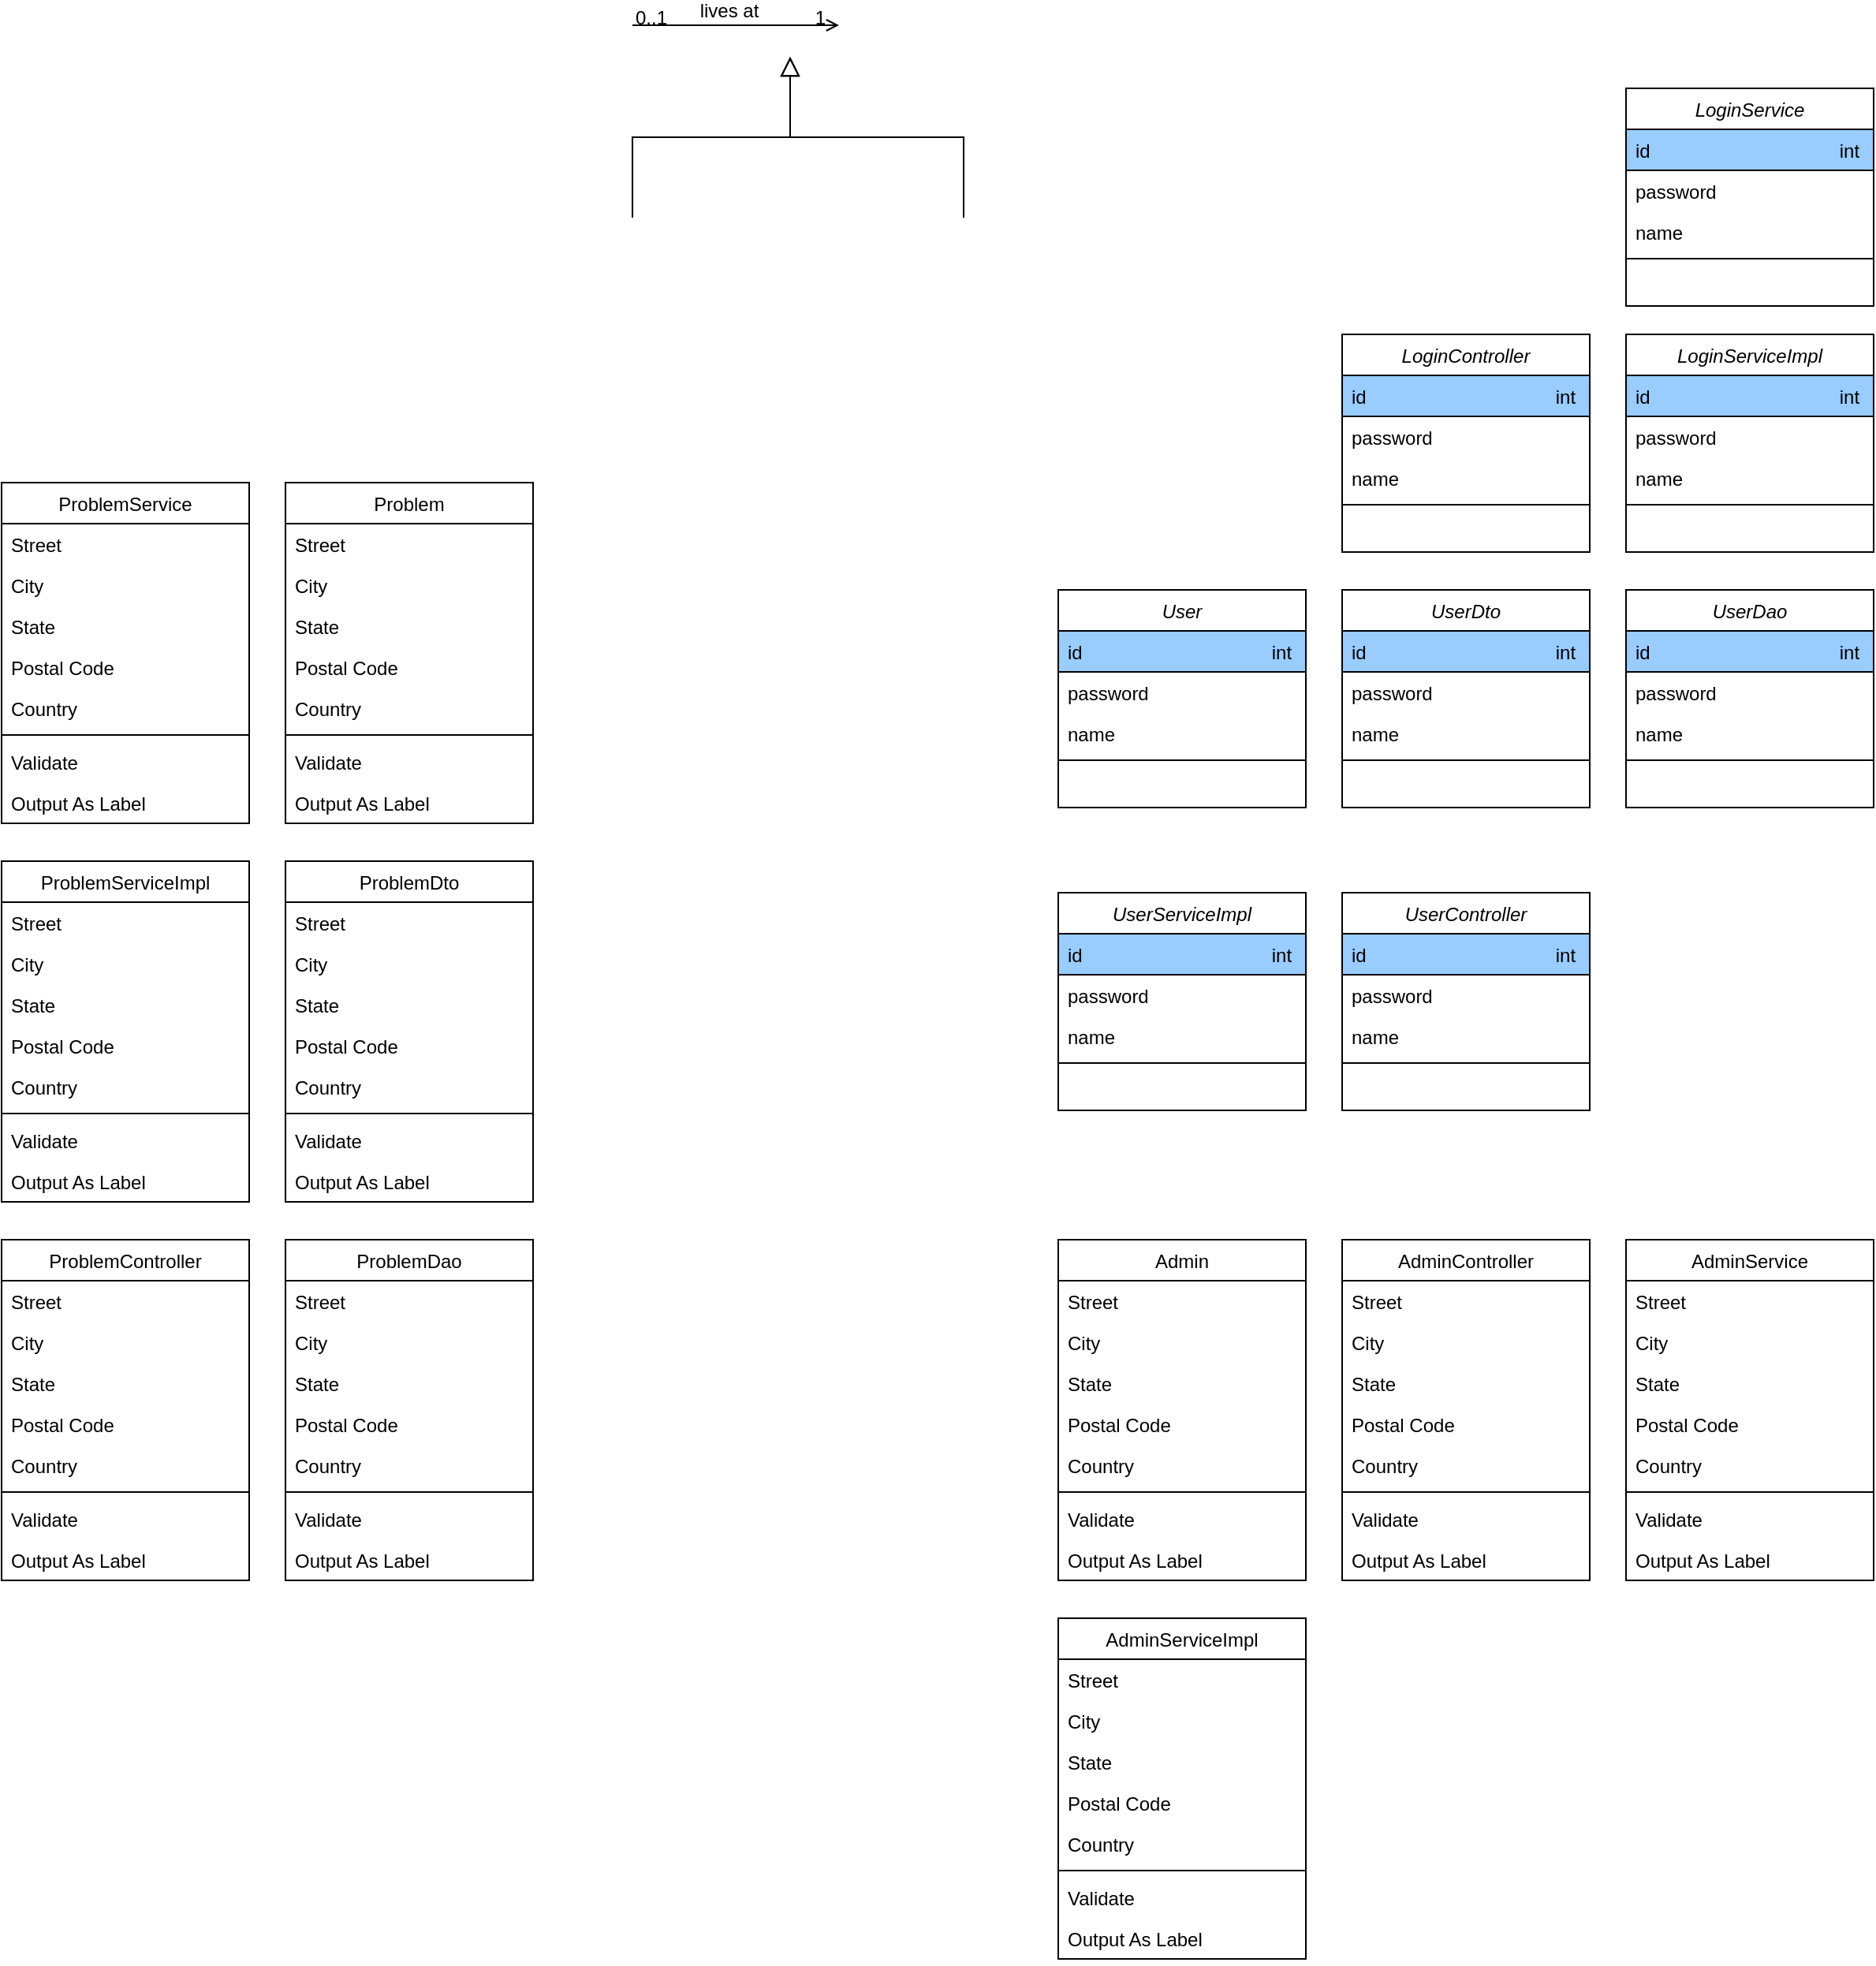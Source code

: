 <mxfile version="24.4.0" type="device">
  <diagram id="C5RBs43oDa-KdzZeNtuy" name="Page-1">
    <mxGraphModel dx="3218" dy="1114" grid="1" gridSize="10" guides="1" tooltips="1" connect="1" arrows="1" fold="1" page="1" pageScale="1" pageWidth="827" pageHeight="1169" math="0" shadow="0">
      <root>
        <mxCell id="WIyWlLk6GJQsqaUBKTNV-0" />
        <mxCell id="WIyWlLk6GJQsqaUBKTNV-1" parent="WIyWlLk6GJQsqaUBKTNV-0" />
        <mxCell id="C-fQPJXkF4i49Cx2T6fv-18" value="" style="endArrow=block;endSize=10;endFill=0;shadow=0;strokeWidth=1;rounded=0;curved=0;edgeStyle=elbowEdgeStyle;elbow=vertical;" edge="1" parent="WIyWlLk6GJQsqaUBKTNV-1">
          <mxGeometry width="160" relative="1" as="geometry">
            <mxPoint y="142" as="sourcePoint" />
            <mxPoint x="100" y="40" as="targetPoint" />
          </mxGeometry>
        </mxCell>
        <mxCell id="C-fQPJXkF4i49Cx2T6fv-22" value="" style="endArrow=block;endSize=10;endFill=0;shadow=0;strokeWidth=1;rounded=0;curved=0;edgeStyle=elbowEdgeStyle;elbow=vertical;" edge="1" parent="WIyWlLk6GJQsqaUBKTNV-1">
          <mxGeometry width="160" relative="1" as="geometry">
            <mxPoint x="210" y="142" as="sourcePoint" />
            <mxPoint x="100" y="40" as="targetPoint" />
          </mxGeometry>
        </mxCell>
        <mxCell id="C-fQPJXkF4i49Cx2T6fv-32" value="" style="endArrow=open;shadow=0;strokeWidth=1;rounded=0;curved=0;endFill=1;edgeStyle=elbowEdgeStyle;elbow=vertical;" edge="1" parent="WIyWlLk6GJQsqaUBKTNV-1">
          <mxGeometry x="0.5" y="41" relative="1" as="geometry">
            <mxPoint y="20" as="sourcePoint" />
            <mxPoint x="131" y="20" as="targetPoint" />
            <mxPoint x="-40" y="32" as="offset" />
          </mxGeometry>
        </mxCell>
        <mxCell id="C-fQPJXkF4i49Cx2T6fv-33" value="0..1" style="resizable=0;align=left;verticalAlign=bottom;labelBackgroundColor=none;fontSize=12;" connectable="0" vertex="1" parent="C-fQPJXkF4i49Cx2T6fv-32">
          <mxGeometry x="-1" relative="1" as="geometry">
            <mxPoint y="4" as="offset" />
          </mxGeometry>
        </mxCell>
        <mxCell id="C-fQPJXkF4i49Cx2T6fv-34" value="1" style="resizable=0;align=right;verticalAlign=bottom;labelBackgroundColor=none;fontSize=12;" connectable="0" vertex="1" parent="C-fQPJXkF4i49Cx2T6fv-32">
          <mxGeometry x="1" relative="1" as="geometry">
            <mxPoint x="-7" y="4" as="offset" />
          </mxGeometry>
        </mxCell>
        <mxCell id="C-fQPJXkF4i49Cx2T6fv-35" value="lives at" style="text;html=1;resizable=0;points=[];;align=center;verticalAlign=middle;labelBackgroundColor=none;rounded=0;shadow=0;strokeWidth=1;fontSize=12;" vertex="1" connectable="0" parent="C-fQPJXkF4i49Cx2T6fv-32">
          <mxGeometry x="0.5" y="49" relative="1" as="geometry">
            <mxPoint x="-38" y="40" as="offset" />
          </mxGeometry>
        </mxCell>
        <mxCell id="C-fQPJXkF4i49Cx2T6fv-44" value="User" style="swimlane;fontStyle=2;align=center;verticalAlign=top;childLayout=stackLayout;horizontal=1;startSize=26;horizontalStack=0;resizeParent=1;resizeLast=0;collapsible=1;marginBottom=0;rounded=0;shadow=0;strokeWidth=1;" vertex="1" parent="WIyWlLk6GJQsqaUBKTNV-1">
          <mxGeometry x="270" y="378" width="157" height="138" as="geometry">
            <mxRectangle x="230" y="140" width="160" height="26" as="alternateBounds" />
          </mxGeometry>
        </mxCell>
        <mxCell id="C-fQPJXkF4i49Cx2T6fv-45" value="id                                    int" style="text;align=left;verticalAlign=top;spacingLeft=4;spacingRight=4;overflow=hidden;rotatable=0;points=[[0,0.5],[1,0.5]];portConstraint=eastwest;strokeColor=#000000;fillColor=#99CCFF;" vertex="1" parent="C-fQPJXkF4i49Cx2T6fv-44">
          <mxGeometry y="26" width="157" height="26" as="geometry" />
        </mxCell>
        <mxCell id="C-fQPJXkF4i49Cx2T6fv-46" value="password&#xa;" style="text;align=left;verticalAlign=top;spacingLeft=4;spacingRight=4;overflow=hidden;rotatable=0;points=[[0,0.5],[1,0.5]];portConstraint=eastwest;rounded=0;shadow=0;html=0;" vertex="1" parent="C-fQPJXkF4i49Cx2T6fv-44">
          <mxGeometry y="52" width="157" height="26" as="geometry" />
        </mxCell>
        <mxCell id="C-fQPJXkF4i49Cx2T6fv-47" value="name" style="text;align=left;verticalAlign=top;spacingLeft=4;spacingRight=4;overflow=hidden;rotatable=0;points=[[0,0.5],[1,0.5]];portConstraint=eastwest;rounded=0;shadow=0;html=0;" vertex="1" parent="C-fQPJXkF4i49Cx2T6fv-44">
          <mxGeometry y="78" width="157" height="26" as="geometry" />
        </mxCell>
        <mxCell id="C-fQPJXkF4i49Cx2T6fv-48" value="" style="line;html=1;strokeWidth=1;align=left;verticalAlign=middle;spacingTop=-1;spacingLeft=3;spacingRight=3;rotatable=0;labelPosition=right;points=[];portConstraint=eastwest;" vertex="1" parent="C-fQPJXkF4i49Cx2T6fv-44">
          <mxGeometry y="104" width="157" height="8" as="geometry" />
        </mxCell>
        <mxCell id="C-fQPJXkF4i49Cx2T6fv-49" value="UserServiceImpl" style="swimlane;fontStyle=2;align=center;verticalAlign=top;childLayout=stackLayout;horizontal=1;startSize=26;horizontalStack=0;resizeParent=1;resizeLast=0;collapsible=1;marginBottom=0;rounded=0;shadow=0;strokeWidth=1;" vertex="1" parent="WIyWlLk6GJQsqaUBKTNV-1">
          <mxGeometry x="270" y="570" width="157" height="138" as="geometry">
            <mxRectangle x="230" y="140" width="160" height="26" as="alternateBounds" />
          </mxGeometry>
        </mxCell>
        <mxCell id="C-fQPJXkF4i49Cx2T6fv-50" value="id                                    int" style="text;align=left;verticalAlign=top;spacingLeft=4;spacingRight=4;overflow=hidden;rotatable=0;points=[[0,0.5],[1,0.5]];portConstraint=eastwest;strokeColor=#000000;fillColor=#99CCFF;" vertex="1" parent="C-fQPJXkF4i49Cx2T6fv-49">
          <mxGeometry y="26" width="157" height="26" as="geometry" />
        </mxCell>
        <mxCell id="C-fQPJXkF4i49Cx2T6fv-51" value="password&#xa;" style="text;align=left;verticalAlign=top;spacingLeft=4;spacingRight=4;overflow=hidden;rotatable=0;points=[[0,0.5],[1,0.5]];portConstraint=eastwest;rounded=0;shadow=0;html=0;" vertex="1" parent="C-fQPJXkF4i49Cx2T6fv-49">
          <mxGeometry y="52" width="157" height="26" as="geometry" />
        </mxCell>
        <mxCell id="C-fQPJXkF4i49Cx2T6fv-52" value="name" style="text;align=left;verticalAlign=top;spacingLeft=4;spacingRight=4;overflow=hidden;rotatable=0;points=[[0,0.5],[1,0.5]];portConstraint=eastwest;rounded=0;shadow=0;html=0;" vertex="1" parent="C-fQPJXkF4i49Cx2T6fv-49">
          <mxGeometry y="78" width="157" height="26" as="geometry" />
        </mxCell>
        <mxCell id="C-fQPJXkF4i49Cx2T6fv-53" value="" style="line;html=1;strokeWidth=1;align=left;verticalAlign=middle;spacingTop=-1;spacingLeft=3;spacingRight=3;rotatable=0;labelPosition=right;points=[];portConstraint=eastwest;" vertex="1" parent="C-fQPJXkF4i49Cx2T6fv-49">
          <mxGeometry y="104" width="157" height="8" as="geometry" />
        </mxCell>
        <mxCell id="C-fQPJXkF4i49Cx2T6fv-54" value="UserController" style="swimlane;fontStyle=2;align=center;verticalAlign=top;childLayout=stackLayout;horizontal=1;startSize=26;horizontalStack=0;resizeParent=1;resizeLast=0;collapsible=1;marginBottom=0;rounded=0;shadow=0;strokeWidth=1;" vertex="1" parent="WIyWlLk6GJQsqaUBKTNV-1">
          <mxGeometry x="450" y="570" width="157" height="138" as="geometry">
            <mxRectangle x="230" y="140" width="160" height="26" as="alternateBounds" />
          </mxGeometry>
        </mxCell>
        <mxCell id="C-fQPJXkF4i49Cx2T6fv-55" value="id                                    int" style="text;align=left;verticalAlign=top;spacingLeft=4;spacingRight=4;overflow=hidden;rotatable=0;points=[[0,0.5],[1,0.5]];portConstraint=eastwest;strokeColor=#000000;fillColor=#99CCFF;" vertex="1" parent="C-fQPJXkF4i49Cx2T6fv-54">
          <mxGeometry y="26" width="157" height="26" as="geometry" />
        </mxCell>
        <mxCell id="C-fQPJXkF4i49Cx2T6fv-56" value="password&#xa;" style="text;align=left;verticalAlign=top;spacingLeft=4;spacingRight=4;overflow=hidden;rotatable=0;points=[[0,0.5],[1,0.5]];portConstraint=eastwest;rounded=0;shadow=0;html=0;" vertex="1" parent="C-fQPJXkF4i49Cx2T6fv-54">
          <mxGeometry y="52" width="157" height="26" as="geometry" />
        </mxCell>
        <mxCell id="C-fQPJXkF4i49Cx2T6fv-57" value="name" style="text;align=left;verticalAlign=top;spacingLeft=4;spacingRight=4;overflow=hidden;rotatable=0;points=[[0,0.5],[1,0.5]];portConstraint=eastwest;rounded=0;shadow=0;html=0;" vertex="1" parent="C-fQPJXkF4i49Cx2T6fv-54">
          <mxGeometry y="78" width="157" height="26" as="geometry" />
        </mxCell>
        <mxCell id="C-fQPJXkF4i49Cx2T6fv-58" value="" style="line;html=1;strokeWidth=1;align=left;verticalAlign=middle;spacingTop=-1;spacingLeft=3;spacingRight=3;rotatable=0;labelPosition=right;points=[];portConstraint=eastwest;" vertex="1" parent="C-fQPJXkF4i49Cx2T6fv-54">
          <mxGeometry y="104" width="157" height="8" as="geometry" />
        </mxCell>
        <mxCell id="C-fQPJXkF4i49Cx2T6fv-59" value="UserDto" style="swimlane;fontStyle=2;align=center;verticalAlign=top;childLayout=stackLayout;horizontal=1;startSize=26;horizontalStack=0;resizeParent=1;resizeLast=0;collapsible=1;marginBottom=0;rounded=0;shadow=0;strokeWidth=1;" vertex="1" parent="WIyWlLk6GJQsqaUBKTNV-1">
          <mxGeometry x="450" y="378" width="157" height="138" as="geometry">
            <mxRectangle x="230" y="140" width="160" height="26" as="alternateBounds" />
          </mxGeometry>
        </mxCell>
        <mxCell id="C-fQPJXkF4i49Cx2T6fv-60" value="id                                    int" style="text;align=left;verticalAlign=top;spacingLeft=4;spacingRight=4;overflow=hidden;rotatable=0;points=[[0,0.5],[1,0.5]];portConstraint=eastwest;strokeColor=#000000;fillColor=#99CCFF;" vertex="1" parent="C-fQPJXkF4i49Cx2T6fv-59">
          <mxGeometry y="26" width="157" height="26" as="geometry" />
        </mxCell>
        <mxCell id="C-fQPJXkF4i49Cx2T6fv-61" value="password&#xa;" style="text;align=left;verticalAlign=top;spacingLeft=4;spacingRight=4;overflow=hidden;rotatable=0;points=[[0,0.5],[1,0.5]];portConstraint=eastwest;rounded=0;shadow=0;html=0;" vertex="1" parent="C-fQPJXkF4i49Cx2T6fv-59">
          <mxGeometry y="52" width="157" height="26" as="geometry" />
        </mxCell>
        <mxCell id="C-fQPJXkF4i49Cx2T6fv-62" value="name" style="text;align=left;verticalAlign=top;spacingLeft=4;spacingRight=4;overflow=hidden;rotatable=0;points=[[0,0.5],[1,0.5]];portConstraint=eastwest;rounded=0;shadow=0;html=0;" vertex="1" parent="C-fQPJXkF4i49Cx2T6fv-59">
          <mxGeometry y="78" width="157" height="26" as="geometry" />
        </mxCell>
        <mxCell id="C-fQPJXkF4i49Cx2T6fv-63" value="" style="line;html=1;strokeWidth=1;align=left;verticalAlign=middle;spacingTop=-1;spacingLeft=3;spacingRight=3;rotatable=0;labelPosition=right;points=[];portConstraint=eastwest;" vertex="1" parent="C-fQPJXkF4i49Cx2T6fv-59">
          <mxGeometry y="104" width="157" height="8" as="geometry" />
        </mxCell>
        <mxCell id="C-fQPJXkF4i49Cx2T6fv-64" value="UserDao" style="swimlane;fontStyle=2;align=center;verticalAlign=top;childLayout=stackLayout;horizontal=1;startSize=26;horizontalStack=0;resizeParent=1;resizeLast=0;collapsible=1;marginBottom=0;rounded=0;shadow=0;strokeWidth=1;" vertex="1" parent="WIyWlLk6GJQsqaUBKTNV-1">
          <mxGeometry x="630" y="378" width="157" height="138" as="geometry">
            <mxRectangle x="230" y="140" width="160" height="26" as="alternateBounds" />
          </mxGeometry>
        </mxCell>
        <mxCell id="C-fQPJXkF4i49Cx2T6fv-65" value="id                                    int" style="text;align=left;verticalAlign=top;spacingLeft=4;spacingRight=4;overflow=hidden;rotatable=0;points=[[0,0.5],[1,0.5]];portConstraint=eastwest;strokeColor=#000000;fillColor=#99CCFF;" vertex="1" parent="C-fQPJXkF4i49Cx2T6fv-64">
          <mxGeometry y="26" width="157" height="26" as="geometry" />
        </mxCell>
        <mxCell id="C-fQPJXkF4i49Cx2T6fv-66" value="password&#xa;" style="text;align=left;verticalAlign=top;spacingLeft=4;spacingRight=4;overflow=hidden;rotatable=0;points=[[0,0.5],[1,0.5]];portConstraint=eastwest;rounded=0;shadow=0;html=0;" vertex="1" parent="C-fQPJXkF4i49Cx2T6fv-64">
          <mxGeometry y="52" width="157" height="26" as="geometry" />
        </mxCell>
        <mxCell id="C-fQPJXkF4i49Cx2T6fv-67" value="name" style="text;align=left;verticalAlign=top;spacingLeft=4;spacingRight=4;overflow=hidden;rotatable=0;points=[[0,0.5],[1,0.5]];portConstraint=eastwest;rounded=0;shadow=0;html=0;" vertex="1" parent="C-fQPJXkF4i49Cx2T6fv-64">
          <mxGeometry y="78" width="157" height="26" as="geometry" />
        </mxCell>
        <mxCell id="C-fQPJXkF4i49Cx2T6fv-68" value="" style="line;html=1;strokeWidth=1;align=left;verticalAlign=middle;spacingTop=-1;spacingLeft=3;spacingRight=3;rotatable=0;labelPosition=right;points=[];portConstraint=eastwest;" vertex="1" parent="C-fQPJXkF4i49Cx2T6fv-64">
          <mxGeometry y="104" width="157" height="8" as="geometry" />
        </mxCell>
        <mxCell id="C-fQPJXkF4i49Cx2T6fv-69" value="LoginServiceImpl" style="swimlane;fontStyle=2;align=center;verticalAlign=top;childLayout=stackLayout;horizontal=1;startSize=26;horizontalStack=0;resizeParent=1;resizeLast=0;collapsible=1;marginBottom=0;rounded=0;shadow=0;strokeWidth=1;" vertex="1" parent="WIyWlLk6GJQsqaUBKTNV-1">
          <mxGeometry x="630" y="216" width="157" height="138" as="geometry">
            <mxRectangle x="230" y="140" width="160" height="26" as="alternateBounds" />
          </mxGeometry>
        </mxCell>
        <mxCell id="C-fQPJXkF4i49Cx2T6fv-70" value="id                                    int" style="text;align=left;verticalAlign=top;spacingLeft=4;spacingRight=4;overflow=hidden;rotatable=0;points=[[0,0.5],[1,0.5]];portConstraint=eastwest;strokeColor=#000000;fillColor=#99CCFF;" vertex="1" parent="C-fQPJXkF4i49Cx2T6fv-69">
          <mxGeometry y="26" width="157" height="26" as="geometry" />
        </mxCell>
        <mxCell id="C-fQPJXkF4i49Cx2T6fv-71" value="password&#xa;" style="text;align=left;verticalAlign=top;spacingLeft=4;spacingRight=4;overflow=hidden;rotatable=0;points=[[0,0.5],[1,0.5]];portConstraint=eastwest;rounded=0;shadow=0;html=0;" vertex="1" parent="C-fQPJXkF4i49Cx2T6fv-69">
          <mxGeometry y="52" width="157" height="26" as="geometry" />
        </mxCell>
        <mxCell id="C-fQPJXkF4i49Cx2T6fv-72" value="name" style="text;align=left;verticalAlign=top;spacingLeft=4;spacingRight=4;overflow=hidden;rotatable=0;points=[[0,0.5],[1,0.5]];portConstraint=eastwest;rounded=0;shadow=0;html=0;" vertex="1" parent="C-fQPJXkF4i49Cx2T6fv-69">
          <mxGeometry y="78" width="157" height="26" as="geometry" />
        </mxCell>
        <mxCell id="C-fQPJXkF4i49Cx2T6fv-73" value="" style="line;html=1;strokeWidth=1;align=left;verticalAlign=middle;spacingTop=-1;spacingLeft=3;spacingRight=3;rotatable=0;labelPosition=right;points=[];portConstraint=eastwest;" vertex="1" parent="C-fQPJXkF4i49Cx2T6fv-69">
          <mxGeometry y="104" width="157" height="8" as="geometry" />
        </mxCell>
        <mxCell id="C-fQPJXkF4i49Cx2T6fv-74" value="LoginService" style="swimlane;fontStyle=2;align=center;verticalAlign=top;childLayout=stackLayout;horizontal=1;startSize=26;horizontalStack=0;resizeParent=1;resizeLast=0;collapsible=1;marginBottom=0;rounded=0;shadow=0;strokeWidth=1;" vertex="1" parent="WIyWlLk6GJQsqaUBKTNV-1">
          <mxGeometry x="630" y="60" width="157" height="138" as="geometry">
            <mxRectangle x="230" y="140" width="160" height="26" as="alternateBounds" />
          </mxGeometry>
        </mxCell>
        <mxCell id="C-fQPJXkF4i49Cx2T6fv-75" value="id                                    int" style="text;align=left;verticalAlign=top;spacingLeft=4;spacingRight=4;overflow=hidden;rotatable=0;points=[[0,0.5],[1,0.5]];portConstraint=eastwest;strokeColor=#000000;fillColor=#99CCFF;" vertex="1" parent="C-fQPJXkF4i49Cx2T6fv-74">
          <mxGeometry y="26" width="157" height="26" as="geometry" />
        </mxCell>
        <mxCell id="C-fQPJXkF4i49Cx2T6fv-76" value="password&#xa;" style="text;align=left;verticalAlign=top;spacingLeft=4;spacingRight=4;overflow=hidden;rotatable=0;points=[[0,0.5],[1,0.5]];portConstraint=eastwest;rounded=0;shadow=0;html=0;" vertex="1" parent="C-fQPJXkF4i49Cx2T6fv-74">
          <mxGeometry y="52" width="157" height="26" as="geometry" />
        </mxCell>
        <mxCell id="C-fQPJXkF4i49Cx2T6fv-77" value="name" style="text;align=left;verticalAlign=top;spacingLeft=4;spacingRight=4;overflow=hidden;rotatable=0;points=[[0,0.5],[1,0.5]];portConstraint=eastwest;rounded=0;shadow=0;html=0;" vertex="1" parent="C-fQPJXkF4i49Cx2T6fv-74">
          <mxGeometry y="78" width="157" height="26" as="geometry" />
        </mxCell>
        <mxCell id="C-fQPJXkF4i49Cx2T6fv-78" value="" style="line;html=1;strokeWidth=1;align=left;verticalAlign=middle;spacingTop=-1;spacingLeft=3;spacingRight=3;rotatable=0;labelPosition=right;points=[];portConstraint=eastwest;" vertex="1" parent="C-fQPJXkF4i49Cx2T6fv-74">
          <mxGeometry y="104" width="157" height="8" as="geometry" />
        </mxCell>
        <mxCell id="C-fQPJXkF4i49Cx2T6fv-79" value="LoginController" style="swimlane;fontStyle=2;align=center;verticalAlign=top;childLayout=stackLayout;horizontal=1;startSize=26;horizontalStack=0;resizeParent=1;resizeLast=0;collapsible=1;marginBottom=0;rounded=0;shadow=0;strokeWidth=1;" vertex="1" parent="WIyWlLk6GJQsqaUBKTNV-1">
          <mxGeometry x="450" y="216" width="157" height="138" as="geometry">
            <mxRectangle x="230" y="140" width="160" height="26" as="alternateBounds" />
          </mxGeometry>
        </mxCell>
        <mxCell id="C-fQPJXkF4i49Cx2T6fv-80" value="id                                    int" style="text;align=left;verticalAlign=top;spacingLeft=4;spacingRight=4;overflow=hidden;rotatable=0;points=[[0,0.5],[1,0.5]];portConstraint=eastwest;strokeColor=#000000;fillColor=#99CCFF;" vertex="1" parent="C-fQPJXkF4i49Cx2T6fv-79">
          <mxGeometry y="26" width="157" height="26" as="geometry" />
        </mxCell>
        <mxCell id="C-fQPJXkF4i49Cx2T6fv-81" value="password&#xa;" style="text;align=left;verticalAlign=top;spacingLeft=4;spacingRight=4;overflow=hidden;rotatable=0;points=[[0,0.5],[1,0.5]];portConstraint=eastwest;rounded=0;shadow=0;html=0;" vertex="1" parent="C-fQPJXkF4i49Cx2T6fv-79">
          <mxGeometry y="52" width="157" height="26" as="geometry" />
        </mxCell>
        <mxCell id="C-fQPJXkF4i49Cx2T6fv-82" value="name" style="text;align=left;verticalAlign=top;spacingLeft=4;spacingRight=4;overflow=hidden;rotatable=0;points=[[0,0.5],[1,0.5]];portConstraint=eastwest;rounded=0;shadow=0;html=0;" vertex="1" parent="C-fQPJXkF4i49Cx2T6fv-79">
          <mxGeometry y="78" width="157" height="26" as="geometry" />
        </mxCell>
        <mxCell id="C-fQPJXkF4i49Cx2T6fv-83" value="" style="line;html=1;strokeWidth=1;align=left;verticalAlign=middle;spacingTop=-1;spacingLeft=3;spacingRight=3;rotatable=0;labelPosition=right;points=[];portConstraint=eastwest;" vertex="1" parent="C-fQPJXkF4i49Cx2T6fv-79">
          <mxGeometry y="104" width="157" height="8" as="geometry" />
        </mxCell>
        <mxCell id="C-fQPJXkF4i49Cx2T6fv-84" value="Problem" style="swimlane;fontStyle=0;align=center;verticalAlign=top;childLayout=stackLayout;horizontal=1;startSize=26;horizontalStack=0;resizeParent=1;resizeLast=0;collapsible=1;marginBottom=0;rounded=0;shadow=0;strokeWidth=1;" vertex="1" parent="WIyWlLk6GJQsqaUBKTNV-1">
          <mxGeometry x="-220" y="310" width="157" height="216" as="geometry">
            <mxRectangle x="550" y="140" width="160" height="26" as="alternateBounds" />
          </mxGeometry>
        </mxCell>
        <mxCell id="C-fQPJXkF4i49Cx2T6fv-85" value="Street" style="text;align=left;verticalAlign=top;spacingLeft=4;spacingRight=4;overflow=hidden;rotatable=0;points=[[0,0.5],[1,0.5]];portConstraint=eastwest;" vertex="1" parent="C-fQPJXkF4i49Cx2T6fv-84">
          <mxGeometry y="26" width="157" height="26" as="geometry" />
        </mxCell>
        <mxCell id="C-fQPJXkF4i49Cx2T6fv-86" value="City" style="text;align=left;verticalAlign=top;spacingLeft=4;spacingRight=4;overflow=hidden;rotatable=0;points=[[0,0.5],[1,0.5]];portConstraint=eastwest;rounded=0;shadow=0;html=0;" vertex="1" parent="C-fQPJXkF4i49Cx2T6fv-84">
          <mxGeometry y="52" width="157" height="26" as="geometry" />
        </mxCell>
        <mxCell id="C-fQPJXkF4i49Cx2T6fv-87" value="State" style="text;align=left;verticalAlign=top;spacingLeft=4;spacingRight=4;overflow=hidden;rotatable=0;points=[[0,0.5],[1,0.5]];portConstraint=eastwest;rounded=0;shadow=0;html=0;" vertex="1" parent="C-fQPJXkF4i49Cx2T6fv-84">
          <mxGeometry y="78" width="157" height="26" as="geometry" />
        </mxCell>
        <mxCell id="C-fQPJXkF4i49Cx2T6fv-88" value="Postal Code" style="text;align=left;verticalAlign=top;spacingLeft=4;spacingRight=4;overflow=hidden;rotatable=0;points=[[0,0.5],[1,0.5]];portConstraint=eastwest;rounded=0;shadow=0;html=0;" vertex="1" parent="C-fQPJXkF4i49Cx2T6fv-84">
          <mxGeometry y="104" width="157" height="26" as="geometry" />
        </mxCell>
        <mxCell id="C-fQPJXkF4i49Cx2T6fv-89" value="Country" style="text;align=left;verticalAlign=top;spacingLeft=4;spacingRight=4;overflow=hidden;rotatable=0;points=[[0,0.5],[1,0.5]];portConstraint=eastwest;rounded=0;shadow=0;html=0;" vertex="1" parent="C-fQPJXkF4i49Cx2T6fv-84">
          <mxGeometry y="130" width="157" height="26" as="geometry" />
        </mxCell>
        <mxCell id="C-fQPJXkF4i49Cx2T6fv-90" value="" style="line;html=1;strokeWidth=1;align=left;verticalAlign=middle;spacingTop=-1;spacingLeft=3;spacingRight=3;rotatable=0;labelPosition=right;points=[];portConstraint=eastwest;" vertex="1" parent="C-fQPJXkF4i49Cx2T6fv-84">
          <mxGeometry y="156" width="157" height="8" as="geometry" />
        </mxCell>
        <mxCell id="C-fQPJXkF4i49Cx2T6fv-91" value="Validate" style="text;align=left;verticalAlign=top;spacingLeft=4;spacingRight=4;overflow=hidden;rotatable=0;points=[[0,0.5],[1,0.5]];portConstraint=eastwest;" vertex="1" parent="C-fQPJXkF4i49Cx2T6fv-84">
          <mxGeometry y="164" width="157" height="26" as="geometry" />
        </mxCell>
        <mxCell id="C-fQPJXkF4i49Cx2T6fv-92" value="Output As Label" style="text;align=left;verticalAlign=top;spacingLeft=4;spacingRight=4;overflow=hidden;rotatable=0;points=[[0,0.5],[1,0.5]];portConstraint=eastwest;" vertex="1" parent="C-fQPJXkF4i49Cx2T6fv-84">
          <mxGeometry y="190" width="157" height="26" as="geometry" />
        </mxCell>
        <mxCell id="C-fQPJXkF4i49Cx2T6fv-93" value="ProblemDto" style="swimlane;fontStyle=0;align=center;verticalAlign=top;childLayout=stackLayout;horizontal=1;startSize=26;horizontalStack=0;resizeParent=1;resizeLast=0;collapsible=1;marginBottom=0;rounded=0;shadow=0;strokeWidth=1;" vertex="1" parent="WIyWlLk6GJQsqaUBKTNV-1">
          <mxGeometry x="-220" y="550" width="157" height="216" as="geometry">
            <mxRectangle x="550" y="140" width="160" height="26" as="alternateBounds" />
          </mxGeometry>
        </mxCell>
        <mxCell id="C-fQPJXkF4i49Cx2T6fv-94" value="Street" style="text;align=left;verticalAlign=top;spacingLeft=4;spacingRight=4;overflow=hidden;rotatable=0;points=[[0,0.5],[1,0.5]];portConstraint=eastwest;" vertex="1" parent="C-fQPJXkF4i49Cx2T6fv-93">
          <mxGeometry y="26" width="157" height="26" as="geometry" />
        </mxCell>
        <mxCell id="C-fQPJXkF4i49Cx2T6fv-95" value="City" style="text;align=left;verticalAlign=top;spacingLeft=4;spacingRight=4;overflow=hidden;rotatable=0;points=[[0,0.5],[1,0.5]];portConstraint=eastwest;rounded=0;shadow=0;html=0;" vertex="1" parent="C-fQPJXkF4i49Cx2T6fv-93">
          <mxGeometry y="52" width="157" height="26" as="geometry" />
        </mxCell>
        <mxCell id="C-fQPJXkF4i49Cx2T6fv-96" value="State" style="text;align=left;verticalAlign=top;spacingLeft=4;spacingRight=4;overflow=hidden;rotatable=0;points=[[0,0.5],[1,0.5]];portConstraint=eastwest;rounded=0;shadow=0;html=0;" vertex="1" parent="C-fQPJXkF4i49Cx2T6fv-93">
          <mxGeometry y="78" width="157" height="26" as="geometry" />
        </mxCell>
        <mxCell id="C-fQPJXkF4i49Cx2T6fv-97" value="Postal Code" style="text;align=left;verticalAlign=top;spacingLeft=4;spacingRight=4;overflow=hidden;rotatable=0;points=[[0,0.5],[1,0.5]];portConstraint=eastwest;rounded=0;shadow=0;html=0;" vertex="1" parent="C-fQPJXkF4i49Cx2T6fv-93">
          <mxGeometry y="104" width="157" height="26" as="geometry" />
        </mxCell>
        <mxCell id="C-fQPJXkF4i49Cx2T6fv-98" value="Country" style="text;align=left;verticalAlign=top;spacingLeft=4;spacingRight=4;overflow=hidden;rotatable=0;points=[[0,0.5],[1,0.5]];portConstraint=eastwest;rounded=0;shadow=0;html=0;" vertex="1" parent="C-fQPJXkF4i49Cx2T6fv-93">
          <mxGeometry y="130" width="157" height="26" as="geometry" />
        </mxCell>
        <mxCell id="C-fQPJXkF4i49Cx2T6fv-99" value="" style="line;html=1;strokeWidth=1;align=left;verticalAlign=middle;spacingTop=-1;spacingLeft=3;spacingRight=3;rotatable=0;labelPosition=right;points=[];portConstraint=eastwest;" vertex="1" parent="C-fQPJXkF4i49Cx2T6fv-93">
          <mxGeometry y="156" width="157" height="8" as="geometry" />
        </mxCell>
        <mxCell id="C-fQPJXkF4i49Cx2T6fv-100" value="Validate" style="text;align=left;verticalAlign=top;spacingLeft=4;spacingRight=4;overflow=hidden;rotatable=0;points=[[0,0.5],[1,0.5]];portConstraint=eastwest;" vertex="1" parent="C-fQPJXkF4i49Cx2T6fv-93">
          <mxGeometry y="164" width="157" height="26" as="geometry" />
        </mxCell>
        <mxCell id="C-fQPJXkF4i49Cx2T6fv-101" value="Output As Label" style="text;align=left;verticalAlign=top;spacingLeft=4;spacingRight=4;overflow=hidden;rotatable=0;points=[[0,0.5],[1,0.5]];portConstraint=eastwest;" vertex="1" parent="C-fQPJXkF4i49Cx2T6fv-93">
          <mxGeometry y="190" width="157" height="26" as="geometry" />
        </mxCell>
        <mxCell id="C-fQPJXkF4i49Cx2T6fv-102" value="ProblemDao" style="swimlane;fontStyle=0;align=center;verticalAlign=top;childLayout=stackLayout;horizontal=1;startSize=26;horizontalStack=0;resizeParent=1;resizeLast=0;collapsible=1;marginBottom=0;rounded=0;shadow=0;strokeWidth=1;" vertex="1" parent="WIyWlLk6GJQsqaUBKTNV-1">
          <mxGeometry x="-220" y="790" width="157" height="216" as="geometry">
            <mxRectangle x="550" y="140" width="160" height="26" as="alternateBounds" />
          </mxGeometry>
        </mxCell>
        <mxCell id="C-fQPJXkF4i49Cx2T6fv-103" value="Street" style="text;align=left;verticalAlign=top;spacingLeft=4;spacingRight=4;overflow=hidden;rotatable=0;points=[[0,0.5],[1,0.5]];portConstraint=eastwest;" vertex="1" parent="C-fQPJXkF4i49Cx2T6fv-102">
          <mxGeometry y="26" width="157" height="26" as="geometry" />
        </mxCell>
        <mxCell id="C-fQPJXkF4i49Cx2T6fv-104" value="City" style="text;align=left;verticalAlign=top;spacingLeft=4;spacingRight=4;overflow=hidden;rotatable=0;points=[[0,0.5],[1,0.5]];portConstraint=eastwest;rounded=0;shadow=0;html=0;" vertex="1" parent="C-fQPJXkF4i49Cx2T6fv-102">
          <mxGeometry y="52" width="157" height="26" as="geometry" />
        </mxCell>
        <mxCell id="C-fQPJXkF4i49Cx2T6fv-105" value="State" style="text;align=left;verticalAlign=top;spacingLeft=4;spacingRight=4;overflow=hidden;rotatable=0;points=[[0,0.5],[1,0.5]];portConstraint=eastwest;rounded=0;shadow=0;html=0;" vertex="1" parent="C-fQPJXkF4i49Cx2T6fv-102">
          <mxGeometry y="78" width="157" height="26" as="geometry" />
        </mxCell>
        <mxCell id="C-fQPJXkF4i49Cx2T6fv-106" value="Postal Code" style="text;align=left;verticalAlign=top;spacingLeft=4;spacingRight=4;overflow=hidden;rotatable=0;points=[[0,0.5],[1,0.5]];portConstraint=eastwest;rounded=0;shadow=0;html=0;" vertex="1" parent="C-fQPJXkF4i49Cx2T6fv-102">
          <mxGeometry y="104" width="157" height="26" as="geometry" />
        </mxCell>
        <mxCell id="C-fQPJXkF4i49Cx2T6fv-107" value="Country" style="text;align=left;verticalAlign=top;spacingLeft=4;spacingRight=4;overflow=hidden;rotatable=0;points=[[0,0.5],[1,0.5]];portConstraint=eastwest;rounded=0;shadow=0;html=0;" vertex="1" parent="C-fQPJXkF4i49Cx2T6fv-102">
          <mxGeometry y="130" width="157" height="26" as="geometry" />
        </mxCell>
        <mxCell id="C-fQPJXkF4i49Cx2T6fv-108" value="" style="line;html=1;strokeWidth=1;align=left;verticalAlign=middle;spacingTop=-1;spacingLeft=3;spacingRight=3;rotatable=0;labelPosition=right;points=[];portConstraint=eastwest;" vertex="1" parent="C-fQPJXkF4i49Cx2T6fv-102">
          <mxGeometry y="156" width="157" height="8" as="geometry" />
        </mxCell>
        <mxCell id="C-fQPJXkF4i49Cx2T6fv-109" value="Validate" style="text;align=left;verticalAlign=top;spacingLeft=4;spacingRight=4;overflow=hidden;rotatable=0;points=[[0,0.5],[1,0.5]];portConstraint=eastwest;" vertex="1" parent="C-fQPJXkF4i49Cx2T6fv-102">
          <mxGeometry y="164" width="157" height="26" as="geometry" />
        </mxCell>
        <mxCell id="C-fQPJXkF4i49Cx2T6fv-110" value="Output As Label" style="text;align=left;verticalAlign=top;spacingLeft=4;spacingRight=4;overflow=hidden;rotatable=0;points=[[0,0.5],[1,0.5]];portConstraint=eastwest;" vertex="1" parent="C-fQPJXkF4i49Cx2T6fv-102">
          <mxGeometry y="190" width="157" height="26" as="geometry" />
        </mxCell>
        <mxCell id="C-fQPJXkF4i49Cx2T6fv-111" value="Admin" style="swimlane;fontStyle=0;align=center;verticalAlign=top;childLayout=stackLayout;horizontal=1;startSize=26;horizontalStack=0;resizeParent=1;resizeLast=0;collapsible=1;marginBottom=0;rounded=0;shadow=0;strokeWidth=1;" vertex="1" parent="WIyWlLk6GJQsqaUBKTNV-1">
          <mxGeometry x="270" y="790" width="157" height="216" as="geometry">
            <mxRectangle x="550" y="140" width="160" height="26" as="alternateBounds" />
          </mxGeometry>
        </mxCell>
        <mxCell id="C-fQPJXkF4i49Cx2T6fv-112" value="Street" style="text;align=left;verticalAlign=top;spacingLeft=4;spacingRight=4;overflow=hidden;rotatable=0;points=[[0,0.5],[1,0.5]];portConstraint=eastwest;" vertex="1" parent="C-fQPJXkF4i49Cx2T6fv-111">
          <mxGeometry y="26" width="157" height="26" as="geometry" />
        </mxCell>
        <mxCell id="C-fQPJXkF4i49Cx2T6fv-113" value="City" style="text;align=left;verticalAlign=top;spacingLeft=4;spacingRight=4;overflow=hidden;rotatable=0;points=[[0,0.5],[1,0.5]];portConstraint=eastwest;rounded=0;shadow=0;html=0;" vertex="1" parent="C-fQPJXkF4i49Cx2T6fv-111">
          <mxGeometry y="52" width="157" height="26" as="geometry" />
        </mxCell>
        <mxCell id="C-fQPJXkF4i49Cx2T6fv-114" value="State" style="text;align=left;verticalAlign=top;spacingLeft=4;spacingRight=4;overflow=hidden;rotatable=0;points=[[0,0.5],[1,0.5]];portConstraint=eastwest;rounded=0;shadow=0;html=0;" vertex="1" parent="C-fQPJXkF4i49Cx2T6fv-111">
          <mxGeometry y="78" width="157" height="26" as="geometry" />
        </mxCell>
        <mxCell id="C-fQPJXkF4i49Cx2T6fv-115" value="Postal Code" style="text;align=left;verticalAlign=top;spacingLeft=4;spacingRight=4;overflow=hidden;rotatable=0;points=[[0,0.5],[1,0.5]];portConstraint=eastwest;rounded=0;shadow=0;html=0;" vertex="1" parent="C-fQPJXkF4i49Cx2T6fv-111">
          <mxGeometry y="104" width="157" height="26" as="geometry" />
        </mxCell>
        <mxCell id="C-fQPJXkF4i49Cx2T6fv-116" value="Country" style="text;align=left;verticalAlign=top;spacingLeft=4;spacingRight=4;overflow=hidden;rotatable=0;points=[[0,0.5],[1,0.5]];portConstraint=eastwest;rounded=0;shadow=0;html=0;" vertex="1" parent="C-fQPJXkF4i49Cx2T6fv-111">
          <mxGeometry y="130" width="157" height="26" as="geometry" />
        </mxCell>
        <mxCell id="C-fQPJXkF4i49Cx2T6fv-117" value="" style="line;html=1;strokeWidth=1;align=left;verticalAlign=middle;spacingTop=-1;spacingLeft=3;spacingRight=3;rotatable=0;labelPosition=right;points=[];portConstraint=eastwest;" vertex="1" parent="C-fQPJXkF4i49Cx2T6fv-111">
          <mxGeometry y="156" width="157" height="8" as="geometry" />
        </mxCell>
        <mxCell id="C-fQPJXkF4i49Cx2T6fv-118" value="Validate" style="text;align=left;verticalAlign=top;spacingLeft=4;spacingRight=4;overflow=hidden;rotatable=0;points=[[0,0.5],[1,0.5]];portConstraint=eastwest;" vertex="1" parent="C-fQPJXkF4i49Cx2T6fv-111">
          <mxGeometry y="164" width="157" height="26" as="geometry" />
        </mxCell>
        <mxCell id="C-fQPJXkF4i49Cx2T6fv-119" value="Output As Label" style="text;align=left;verticalAlign=top;spacingLeft=4;spacingRight=4;overflow=hidden;rotatable=0;points=[[0,0.5],[1,0.5]];portConstraint=eastwest;" vertex="1" parent="C-fQPJXkF4i49Cx2T6fv-111">
          <mxGeometry y="190" width="157" height="26" as="geometry" />
        </mxCell>
        <mxCell id="C-fQPJXkF4i49Cx2T6fv-120" value="AdminController" style="swimlane;fontStyle=0;align=center;verticalAlign=top;childLayout=stackLayout;horizontal=1;startSize=26;horizontalStack=0;resizeParent=1;resizeLast=0;collapsible=1;marginBottom=0;rounded=0;shadow=0;strokeWidth=1;" vertex="1" parent="WIyWlLk6GJQsqaUBKTNV-1">
          <mxGeometry x="450" y="790" width="157" height="216" as="geometry">
            <mxRectangle x="550" y="140" width="160" height="26" as="alternateBounds" />
          </mxGeometry>
        </mxCell>
        <mxCell id="C-fQPJXkF4i49Cx2T6fv-121" value="Street" style="text;align=left;verticalAlign=top;spacingLeft=4;spacingRight=4;overflow=hidden;rotatable=0;points=[[0,0.5],[1,0.5]];portConstraint=eastwest;" vertex="1" parent="C-fQPJXkF4i49Cx2T6fv-120">
          <mxGeometry y="26" width="157" height="26" as="geometry" />
        </mxCell>
        <mxCell id="C-fQPJXkF4i49Cx2T6fv-122" value="City" style="text;align=left;verticalAlign=top;spacingLeft=4;spacingRight=4;overflow=hidden;rotatable=0;points=[[0,0.5],[1,0.5]];portConstraint=eastwest;rounded=0;shadow=0;html=0;" vertex="1" parent="C-fQPJXkF4i49Cx2T6fv-120">
          <mxGeometry y="52" width="157" height="26" as="geometry" />
        </mxCell>
        <mxCell id="C-fQPJXkF4i49Cx2T6fv-123" value="State" style="text;align=left;verticalAlign=top;spacingLeft=4;spacingRight=4;overflow=hidden;rotatable=0;points=[[0,0.5],[1,0.5]];portConstraint=eastwest;rounded=0;shadow=0;html=0;" vertex="1" parent="C-fQPJXkF4i49Cx2T6fv-120">
          <mxGeometry y="78" width="157" height="26" as="geometry" />
        </mxCell>
        <mxCell id="C-fQPJXkF4i49Cx2T6fv-124" value="Postal Code" style="text;align=left;verticalAlign=top;spacingLeft=4;spacingRight=4;overflow=hidden;rotatable=0;points=[[0,0.5],[1,0.5]];portConstraint=eastwest;rounded=0;shadow=0;html=0;" vertex="1" parent="C-fQPJXkF4i49Cx2T6fv-120">
          <mxGeometry y="104" width="157" height="26" as="geometry" />
        </mxCell>
        <mxCell id="C-fQPJXkF4i49Cx2T6fv-125" value="Country" style="text;align=left;verticalAlign=top;spacingLeft=4;spacingRight=4;overflow=hidden;rotatable=0;points=[[0,0.5],[1,0.5]];portConstraint=eastwest;rounded=0;shadow=0;html=0;" vertex="1" parent="C-fQPJXkF4i49Cx2T6fv-120">
          <mxGeometry y="130" width="157" height="26" as="geometry" />
        </mxCell>
        <mxCell id="C-fQPJXkF4i49Cx2T6fv-126" value="" style="line;html=1;strokeWidth=1;align=left;verticalAlign=middle;spacingTop=-1;spacingLeft=3;spacingRight=3;rotatable=0;labelPosition=right;points=[];portConstraint=eastwest;" vertex="1" parent="C-fQPJXkF4i49Cx2T6fv-120">
          <mxGeometry y="156" width="157" height="8" as="geometry" />
        </mxCell>
        <mxCell id="C-fQPJXkF4i49Cx2T6fv-127" value="Validate" style="text;align=left;verticalAlign=top;spacingLeft=4;spacingRight=4;overflow=hidden;rotatable=0;points=[[0,0.5],[1,0.5]];portConstraint=eastwest;" vertex="1" parent="C-fQPJXkF4i49Cx2T6fv-120">
          <mxGeometry y="164" width="157" height="26" as="geometry" />
        </mxCell>
        <mxCell id="C-fQPJXkF4i49Cx2T6fv-128" value="Output As Label" style="text;align=left;verticalAlign=top;spacingLeft=4;spacingRight=4;overflow=hidden;rotatable=0;points=[[0,0.5],[1,0.5]];portConstraint=eastwest;" vertex="1" parent="C-fQPJXkF4i49Cx2T6fv-120">
          <mxGeometry y="190" width="157" height="26" as="geometry" />
        </mxCell>
        <mxCell id="C-fQPJXkF4i49Cx2T6fv-129" value="AdminService" style="swimlane;fontStyle=0;align=center;verticalAlign=top;childLayout=stackLayout;horizontal=1;startSize=26;horizontalStack=0;resizeParent=1;resizeLast=0;collapsible=1;marginBottom=0;rounded=0;shadow=0;strokeWidth=1;" vertex="1" parent="WIyWlLk6GJQsqaUBKTNV-1">
          <mxGeometry x="630" y="790" width="157" height="216" as="geometry">
            <mxRectangle x="550" y="140" width="160" height="26" as="alternateBounds" />
          </mxGeometry>
        </mxCell>
        <mxCell id="C-fQPJXkF4i49Cx2T6fv-130" value="Street" style="text;align=left;verticalAlign=top;spacingLeft=4;spacingRight=4;overflow=hidden;rotatable=0;points=[[0,0.5],[1,0.5]];portConstraint=eastwest;" vertex="1" parent="C-fQPJXkF4i49Cx2T6fv-129">
          <mxGeometry y="26" width="157" height="26" as="geometry" />
        </mxCell>
        <mxCell id="C-fQPJXkF4i49Cx2T6fv-131" value="City" style="text;align=left;verticalAlign=top;spacingLeft=4;spacingRight=4;overflow=hidden;rotatable=0;points=[[0,0.5],[1,0.5]];portConstraint=eastwest;rounded=0;shadow=0;html=0;" vertex="1" parent="C-fQPJXkF4i49Cx2T6fv-129">
          <mxGeometry y="52" width="157" height="26" as="geometry" />
        </mxCell>
        <mxCell id="C-fQPJXkF4i49Cx2T6fv-132" value="State" style="text;align=left;verticalAlign=top;spacingLeft=4;spacingRight=4;overflow=hidden;rotatable=0;points=[[0,0.5],[1,0.5]];portConstraint=eastwest;rounded=0;shadow=0;html=0;" vertex="1" parent="C-fQPJXkF4i49Cx2T6fv-129">
          <mxGeometry y="78" width="157" height="26" as="geometry" />
        </mxCell>
        <mxCell id="C-fQPJXkF4i49Cx2T6fv-133" value="Postal Code" style="text;align=left;verticalAlign=top;spacingLeft=4;spacingRight=4;overflow=hidden;rotatable=0;points=[[0,0.5],[1,0.5]];portConstraint=eastwest;rounded=0;shadow=0;html=0;" vertex="1" parent="C-fQPJXkF4i49Cx2T6fv-129">
          <mxGeometry y="104" width="157" height="26" as="geometry" />
        </mxCell>
        <mxCell id="C-fQPJXkF4i49Cx2T6fv-134" value="Country" style="text;align=left;verticalAlign=top;spacingLeft=4;spacingRight=4;overflow=hidden;rotatable=0;points=[[0,0.5],[1,0.5]];portConstraint=eastwest;rounded=0;shadow=0;html=0;" vertex="1" parent="C-fQPJXkF4i49Cx2T6fv-129">
          <mxGeometry y="130" width="157" height="26" as="geometry" />
        </mxCell>
        <mxCell id="C-fQPJXkF4i49Cx2T6fv-135" value="" style="line;html=1;strokeWidth=1;align=left;verticalAlign=middle;spacingTop=-1;spacingLeft=3;spacingRight=3;rotatable=0;labelPosition=right;points=[];portConstraint=eastwest;" vertex="1" parent="C-fQPJXkF4i49Cx2T6fv-129">
          <mxGeometry y="156" width="157" height="8" as="geometry" />
        </mxCell>
        <mxCell id="C-fQPJXkF4i49Cx2T6fv-136" value="Validate" style="text;align=left;verticalAlign=top;spacingLeft=4;spacingRight=4;overflow=hidden;rotatable=0;points=[[0,0.5],[1,0.5]];portConstraint=eastwest;" vertex="1" parent="C-fQPJXkF4i49Cx2T6fv-129">
          <mxGeometry y="164" width="157" height="26" as="geometry" />
        </mxCell>
        <mxCell id="C-fQPJXkF4i49Cx2T6fv-137" value="Output As Label" style="text;align=left;verticalAlign=top;spacingLeft=4;spacingRight=4;overflow=hidden;rotatable=0;points=[[0,0.5],[1,0.5]];portConstraint=eastwest;" vertex="1" parent="C-fQPJXkF4i49Cx2T6fv-129">
          <mxGeometry y="190" width="157" height="26" as="geometry" />
        </mxCell>
        <mxCell id="C-fQPJXkF4i49Cx2T6fv-138" value="AdminServiceImpl" style="swimlane;fontStyle=0;align=center;verticalAlign=top;childLayout=stackLayout;horizontal=1;startSize=26;horizontalStack=0;resizeParent=1;resizeLast=0;collapsible=1;marginBottom=0;rounded=0;shadow=0;strokeWidth=1;" vertex="1" parent="WIyWlLk6GJQsqaUBKTNV-1">
          <mxGeometry x="270" y="1030" width="157" height="216" as="geometry">
            <mxRectangle x="550" y="140" width="160" height="26" as="alternateBounds" />
          </mxGeometry>
        </mxCell>
        <mxCell id="C-fQPJXkF4i49Cx2T6fv-139" value="Street" style="text;align=left;verticalAlign=top;spacingLeft=4;spacingRight=4;overflow=hidden;rotatable=0;points=[[0,0.5],[1,0.5]];portConstraint=eastwest;" vertex="1" parent="C-fQPJXkF4i49Cx2T6fv-138">
          <mxGeometry y="26" width="157" height="26" as="geometry" />
        </mxCell>
        <mxCell id="C-fQPJXkF4i49Cx2T6fv-140" value="City" style="text;align=left;verticalAlign=top;spacingLeft=4;spacingRight=4;overflow=hidden;rotatable=0;points=[[0,0.5],[1,0.5]];portConstraint=eastwest;rounded=0;shadow=0;html=0;" vertex="1" parent="C-fQPJXkF4i49Cx2T6fv-138">
          <mxGeometry y="52" width="157" height="26" as="geometry" />
        </mxCell>
        <mxCell id="C-fQPJXkF4i49Cx2T6fv-141" value="State" style="text;align=left;verticalAlign=top;spacingLeft=4;spacingRight=4;overflow=hidden;rotatable=0;points=[[0,0.5],[1,0.5]];portConstraint=eastwest;rounded=0;shadow=0;html=0;" vertex="1" parent="C-fQPJXkF4i49Cx2T6fv-138">
          <mxGeometry y="78" width="157" height="26" as="geometry" />
        </mxCell>
        <mxCell id="C-fQPJXkF4i49Cx2T6fv-142" value="Postal Code" style="text;align=left;verticalAlign=top;spacingLeft=4;spacingRight=4;overflow=hidden;rotatable=0;points=[[0,0.5],[1,0.5]];portConstraint=eastwest;rounded=0;shadow=0;html=0;" vertex="1" parent="C-fQPJXkF4i49Cx2T6fv-138">
          <mxGeometry y="104" width="157" height="26" as="geometry" />
        </mxCell>
        <mxCell id="C-fQPJXkF4i49Cx2T6fv-143" value="Country" style="text;align=left;verticalAlign=top;spacingLeft=4;spacingRight=4;overflow=hidden;rotatable=0;points=[[0,0.5],[1,0.5]];portConstraint=eastwest;rounded=0;shadow=0;html=0;" vertex="1" parent="C-fQPJXkF4i49Cx2T6fv-138">
          <mxGeometry y="130" width="157" height="26" as="geometry" />
        </mxCell>
        <mxCell id="C-fQPJXkF4i49Cx2T6fv-144" value="" style="line;html=1;strokeWidth=1;align=left;verticalAlign=middle;spacingTop=-1;spacingLeft=3;spacingRight=3;rotatable=0;labelPosition=right;points=[];portConstraint=eastwest;" vertex="1" parent="C-fQPJXkF4i49Cx2T6fv-138">
          <mxGeometry y="156" width="157" height="8" as="geometry" />
        </mxCell>
        <mxCell id="C-fQPJXkF4i49Cx2T6fv-145" value="Validate" style="text;align=left;verticalAlign=top;spacingLeft=4;spacingRight=4;overflow=hidden;rotatable=0;points=[[0,0.5],[1,0.5]];portConstraint=eastwest;" vertex="1" parent="C-fQPJXkF4i49Cx2T6fv-138">
          <mxGeometry y="164" width="157" height="26" as="geometry" />
        </mxCell>
        <mxCell id="C-fQPJXkF4i49Cx2T6fv-146" value="Output As Label" style="text;align=left;verticalAlign=top;spacingLeft=4;spacingRight=4;overflow=hidden;rotatable=0;points=[[0,0.5],[1,0.5]];portConstraint=eastwest;" vertex="1" parent="C-fQPJXkF4i49Cx2T6fv-138">
          <mxGeometry y="190" width="157" height="26" as="geometry" />
        </mxCell>
        <mxCell id="C-fQPJXkF4i49Cx2T6fv-147" value="ProblemServiceImpl" style="swimlane;fontStyle=0;align=center;verticalAlign=top;childLayout=stackLayout;horizontal=1;startSize=26;horizontalStack=0;resizeParent=1;resizeLast=0;collapsible=1;marginBottom=0;rounded=0;shadow=0;strokeWidth=1;" vertex="1" parent="WIyWlLk6GJQsqaUBKTNV-1">
          <mxGeometry x="-400" y="550" width="157" height="216" as="geometry">
            <mxRectangle x="550" y="140" width="160" height="26" as="alternateBounds" />
          </mxGeometry>
        </mxCell>
        <mxCell id="C-fQPJXkF4i49Cx2T6fv-148" value="Street" style="text;align=left;verticalAlign=top;spacingLeft=4;spacingRight=4;overflow=hidden;rotatable=0;points=[[0,0.5],[1,0.5]];portConstraint=eastwest;" vertex="1" parent="C-fQPJXkF4i49Cx2T6fv-147">
          <mxGeometry y="26" width="157" height="26" as="geometry" />
        </mxCell>
        <mxCell id="C-fQPJXkF4i49Cx2T6fv-149" value="City" style="text;align=left;verticalAlign=top;spacingLeft=4;spacingRight=4;overflow=hidden;rotatable=0;points=[[0,0.5],[1,0.5]];portConstraint=eastwest;rounded=0;shadow=0;html=0;" vertex="1" parent="C-fQPJXkF4i49Cx2T6fv-147">
          <mxGeometry y="52" width="157" height="26" as="geometry" />
        </mxCell>
        <mxCell id="C-fQPJXkF4i49Cx2T6fv-150" value="State" style="text;align=left;verticalAlign=top;spacingLeft=4;spacingRight=4;overflow=hidden;rotatable=0;points=[[0,0.5],[1,0.5]];portConstraint=eastwest;rounded=0;shadow=0;html=0;" vertex="1" parent="C-fQPJXkF4i49Cx2T6fv-147">
          <mxGeometry y="78" width="157" height="26" as="geometry" />
        </mxCell>
        <mxCell id="C-fQPJXkF4i49Cx2T6fv-151" value="Postal Code" style="text;align=left;verticalAlign=top;spacingLeft=4;spacingRight=4;overflow=hidden;rotatable=0;points=[[0,0.5],[1,0.5]];portConstraint=eastwest;rounded=0;shadow=0;html=0;" vertex="1" parent="C-fQPJXkF4i49Cx2T6fv-147">
          <mxGeometry y="104" width="157" height="26" as="geometry" />
        </mxCell>
        <mxCell id="C-fQPJXkF4i49Cx2T6fv-152" value="Country" style="text;align=left;verticalAlign=top;spacingLeft=4;spacingRight=4;overflow=hidden;rotatable=0;points=[[0,0.5],[1,0.5]];portConstraint=eastwest;rounded=0;shadow=0;html=0;" vertex="1" parent="C-fQPJXkF4i49Cx2T6fv-147">
          <mxGeometry y="130" width="157" height="26" as="geometry" />
        </mxCell>
        <mxCell id="C-fQPJXkF4i49Cx2T6fv-153" value="" style="line;html=1;strokeWidth=1;align=left;verticalAlign=middle;spacingTop=-1;spacingLeft=3;spacingRight=3;rotatable=0;labelPosition=right;points=[];portConstraint=eastwest;" vertex="1" parent="C-fQPJXkF4i49Cx2T6fv-147">
          <mxGeometry y="156" width="157" height="8" as="geometry" />
        </mxCell>
        <mxCell id="C-fQPJXkF4i49Cx2T6fv-154" value="Validate" style="text;align=left;verticalAlign=top;spacingLeft=4;spacingRight=4;overflow=hidden;rotatable=0;points=[[0,0.5],[1,0.5]];portConstraint=eastwest;" vertex="1" parent="C-fQPJXkF4i49Cx2T6fv-147">
          <mxGeometry y="164" width="157" height="26" as="geometry" />
        </mxCell>
        <mxCell id="C-fQPJXkF4i49Cx2T6fv-155" value="Output As Label" style="text;align=left;verticalAlign=top;spacingLeft=4;spacingRight=4;overflow=hidden;rotatable=0;points=[[0,0.5],[1,0.5]];portConstraint=eastwest;" vertex="1" parent="C-fQPJXkF4i49Cx2T6fv-147">
          <mxGeometry y="190" width="157" height="26" as="geometry" />
        </mxCell>
        <mxCell id="C-fQPJXkF4i49Cx2T6fv-156" value="ProblemController" style="swimlane;fontStyle=0;align=center;verticalAlign=top;childLayout=stackLayout;horizontal=1;startSize=26;horizontalStack=0;resizeParent=1;resizeLast=0;collapsible=1;marginBottom=0;rounded=0;shadow=0;strokeWidth=1;" vertex="1" parent="WIyWlLk6GJQsqaUBKTNV-1">
          <mxGeometry x="-400" y="790" width="157" height="216" as="geometry">
            <mxRectangle x="550" y="140" width="160" height="26" as="alternateBounds" />
          </mxGeometry>
        </mxCell>
        <mxCell id="C-fQPJXkF4i49Cx2T6fv-157" value="Street" style="text;align=left;verticalAlign=top;spacingLeft=4;spacingRight=4;overflow=hidden;rotatable=0;points=[[0,0.5],[1,0.5]];portConstraint=eastwest;" vertex="1" parent="C-fQPJXkF4i49Cx2T6fv-156">
          <mxGeometry y="26" width="157" height="26" as="geometry" />
        </mxCell>
        <mxCell id="C-fQPJXkF4i49Cx2T6fv-158" value="City" style="text;align=left;verticalAlign=top;spacingLeft=4;spacingRight=4;overflow=hidden;rotatable=0;points=[[0,0.5],[1,0.5]];portConstraint=eastwest;rounded=0;shadow=0;html=0;" vertex="1" parent="C-fQPJXkF4i49Cx2T6fv-156">
          <mxGeometry y="52" width="157" height="26" as="geometry" />
        </mxCell>
        <mxCell id="C-fQPJXkF4i49Cx2T6fv-159" value="State" style="text;align=left;verticalAlign=top;spacingLeft=4;spacingRight=4;overflow=hidden;rotatable=0;points=[[0,0.5],[1,0.5]];portConstraint=eastwest;rounded=0;shadow=0;html=0;" vertex="1" parent="C-fQPJXkF4i49Cx2T6fv-156">
          <mxGeometry y="78" width="157" height="26" as="geometry" />
        </mxCell>
        <mxCell id="C-fQPJXkF4i49Cx2T6fv-160" value="Postal Code" style="text;align=left;verticalAlign=top;spacingLeft=4;spacingRight=4;overflow=hidden;rotatable=0;points=[[0,0.5],[1,0.5]];portConstraint=eastwest;rounded=0;shadow=0;html=0;" vertex="1" parent="C-fQPJXkF4i49Cx2T6fv-156">
          <mxGeometry y="104" width="157" height="26" as="geometry" />
        </mxCell>
        <mxCell id="C-fQPJXkF4i49Cx2T6fv-161" value="Country" style="text;align=left;verticalAlign=top;spacingLeft=4;spacingRight=4;overflow=hidden;rotatable=0;points=[[0,0.5],[1,0.5]];portConstraint=eastwest;rounded=0;shadow=0;html=0;" vertex="1" parent="C-fQPJXkF4i49Cx2T6fv-156">
          <mxGeometry y="130" width="157" height="26" as="geometry" />
        </mxCell>
        <mxCell id="C-fQPJXkF4i49Cx2T6fv-162" value="" style="line;html=1;strokeWidth=1;align=left;verticalAlign=middle;spacingTop=-1;spacingLeft=3;spacingRight=3;rotatable=0;labelPosition=right;points=[];portConstraint=eastwest;" vertex="1" parent="C-fQPJXkF4i49Cx2T6fv-156">
          <mxGeometry y="156" width="157" height="8" as="geometry" />
        </mxCell>
        <mxCell id="C-fQPJXkF4i49Cx2T6fv-163" value="Validate" style="text;align=left;verticalAlign=top;spacingLeft=4;spacingRight=4;overflow=hidden;rotatable=0;points=[[0,0.5],[1,0.5]];portConstraint=eastwest;" vertex="1" parent="C-fQPJXkF4i49Cx2T6fv-156">
          <mxGeometry y="164" width="157" height="26" as="geometry" />
        </mxCell>
        <mxCell id="C-fQPJXkF4i49Cx2T6fv-164" value="Output As Label" style="text;align=left;verticalAlign=top;spacingLeft=4;spacingRight=4;overflow=hidden;rotatable=0;points=[[0,0.5],[1,0.5]];portConstraint=eastwest;" vertex="1" parent="C-fQPJXkF4i49Cx2T6fv-156">
          <mxGeometry y="190" width="157" height="26" as="geometry" />
        </mxCell>
        <mxCell id="C-fQPJXkF4i49Cx2T6fv-165" value="ProblemService" style="swimlane;fontStyle=0;align=center;verticalAlign=top;childLayout=stackLayout;horizontal=1;startSize=26;horizontalStack=0;resizeParent=1;resizeLast=0;collapsible=1;marginBottom=0;rounded=0;shadow=0;strokeWidth=1;" vertex="1" parent="WIyWlLk6GJQsqaUBKTNV-1">
          <mxGeometry x="-400" y="310" width="157" height="216" as="geometry">
            <mxRectangle x="550" y="140" width="160" height="26" as="alternateBounds" />
          </mxGeometry>
        </mxCell>
        <mxCell id="C-fQPJXkF4i49Cx2T6fv-166" value="Street" style="text;align=left;verticalAlign=top;spacingLeft=4;spacingRight=4;overflow=hidden;rotatable=0;points=[[0,0.5],[1,0.5]];portConstraint=eastwest;" vertex="1" parent="C-fQPJXkF4i49Cx2T6fv-165">
          <mxGeometry y="26" width="157" height="26" as="geometry" />
        </mxCell>
        <mxCell id="C-fQPJXkF4i49Cx2T6fv-167" value="City" style="text;align=left;verticalAlign=top;spacingLeft=4;spacingRight=4;overflow=hidden;rotatable=0;points=[[0,0.5],[1,0.5]];portConstraint=eastwest;rounded=0;shadow=0;html=0;" vertex="1" parent="C-fQPJXkF4i49Cx2T6fv-165">
          <mxGeometry y="52" width="157" height="26" as="geometry" />
        </mxCell>
        <mxCell id="C-fQPJXkF4i49Cx2T6fv-168" value="State" style="text;align=left;verticalAlign=top;spacingLeft=4;spacingRight=4;overflow=hidden;rotatable=0;points=[[0,0.5],[1,0.5]];portConstraint=eastwest;rounded=0;shadow=0;html=0;" vertex="1" parent="C-fQPJXkF4i49Cx2T6fv-165">
          <mxGeometry y="78" width="157" height="26" as="geometry" />
        </mxCell>
        <mxCell id="C-fQPJXkF4i49Cx2T6fv-169" value="Postal Code" style="text;align=left;verticalAlign=top;spacingLeft=4;spacingRight=4;overflow=hidden;rotatable=0;points=[[0,0.5],[1,0.5]];portConstraint=eastwest;rounded=0;shadow=0;html=0;" vertex="1" parent="C-fQPJXkF4i49Cx2T6fv-165">
          <mxGeometry y="104" width="157" height="26" as="geometry" />
        </mxCell>
        <mxCell id="C-fQPJXkF4i49Cx2T6fv-170" value="Country" style="text;align=left;verticalAlign=top;spacingLeft=4;spacingRight=4;overflow=hidden;rotatable=0;points=[[0,0.5],[1,0.5]];portConstraint=eastwest;rounded=0;shadow=0;html=0;" vertex="1" parent="C-fQPJXkF4i49Cx2T6fv-165">
          <mxGeometry y="130" width="157" height="26" as="geometry" />
        </mxCell>
        <mxCell id="C-fQPJXkF4i49Cx2T6fv-171" value="" style="line;html=1;strokeWidth=1;align=left;verticalAlign=middle;spacingTop=-1;spacingLeft=3;spacingRight=3;rotatable=0;labelPosition=right;points=[];portConstraint=eastwest;" vertex="1" parent="C-fQPJXkF4i49Cx2T6fv-165">
          <mxGeometry y="156" width="157" height="8" as="geometry" />
        </mxCell>
        <mxCell id="C-fQPJXkF4i49Cx2T6fv-172" value="Validate" style="text;align=left;verticalAlign=top;spacingLeft=4;spacingRight=4;overflow=hidden;rotatable=0;points=[[0,0.5],[1,0.5]];portConstraint=eastwest;" vertex="1" parent="C-fQPJXkF4i49Cx2T6fv-165">
          <mxGeometry y="164" width="157" height="26" as="geometry" />
        </mxCell>
        <mxCell id="C-fQPJXkF4i49Cx2T6fv-173" value="Output As Label" style="text;align=left;verticalAlign=top;spacingLeft=4;spacingRight=4;overflow=hidden;rotatable=0;points=[[0,0.5],[1,0.5]];portConstraint=eastwest;" vertex="1" parent="C-fQPJXkF4i49Cx2T6fv-165">
          <mxGeometry y="190" width="157" height="26" as="geometry" />
        </mxCell>
      </root>
    </mxGraphModel>
  </diagram>
</mxfile>
